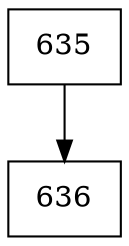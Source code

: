 digraph G {
  node [shape=record];
  node0 [label="{635}"];
  node0 -> node1;
  node1 [label="{636}"];
}
